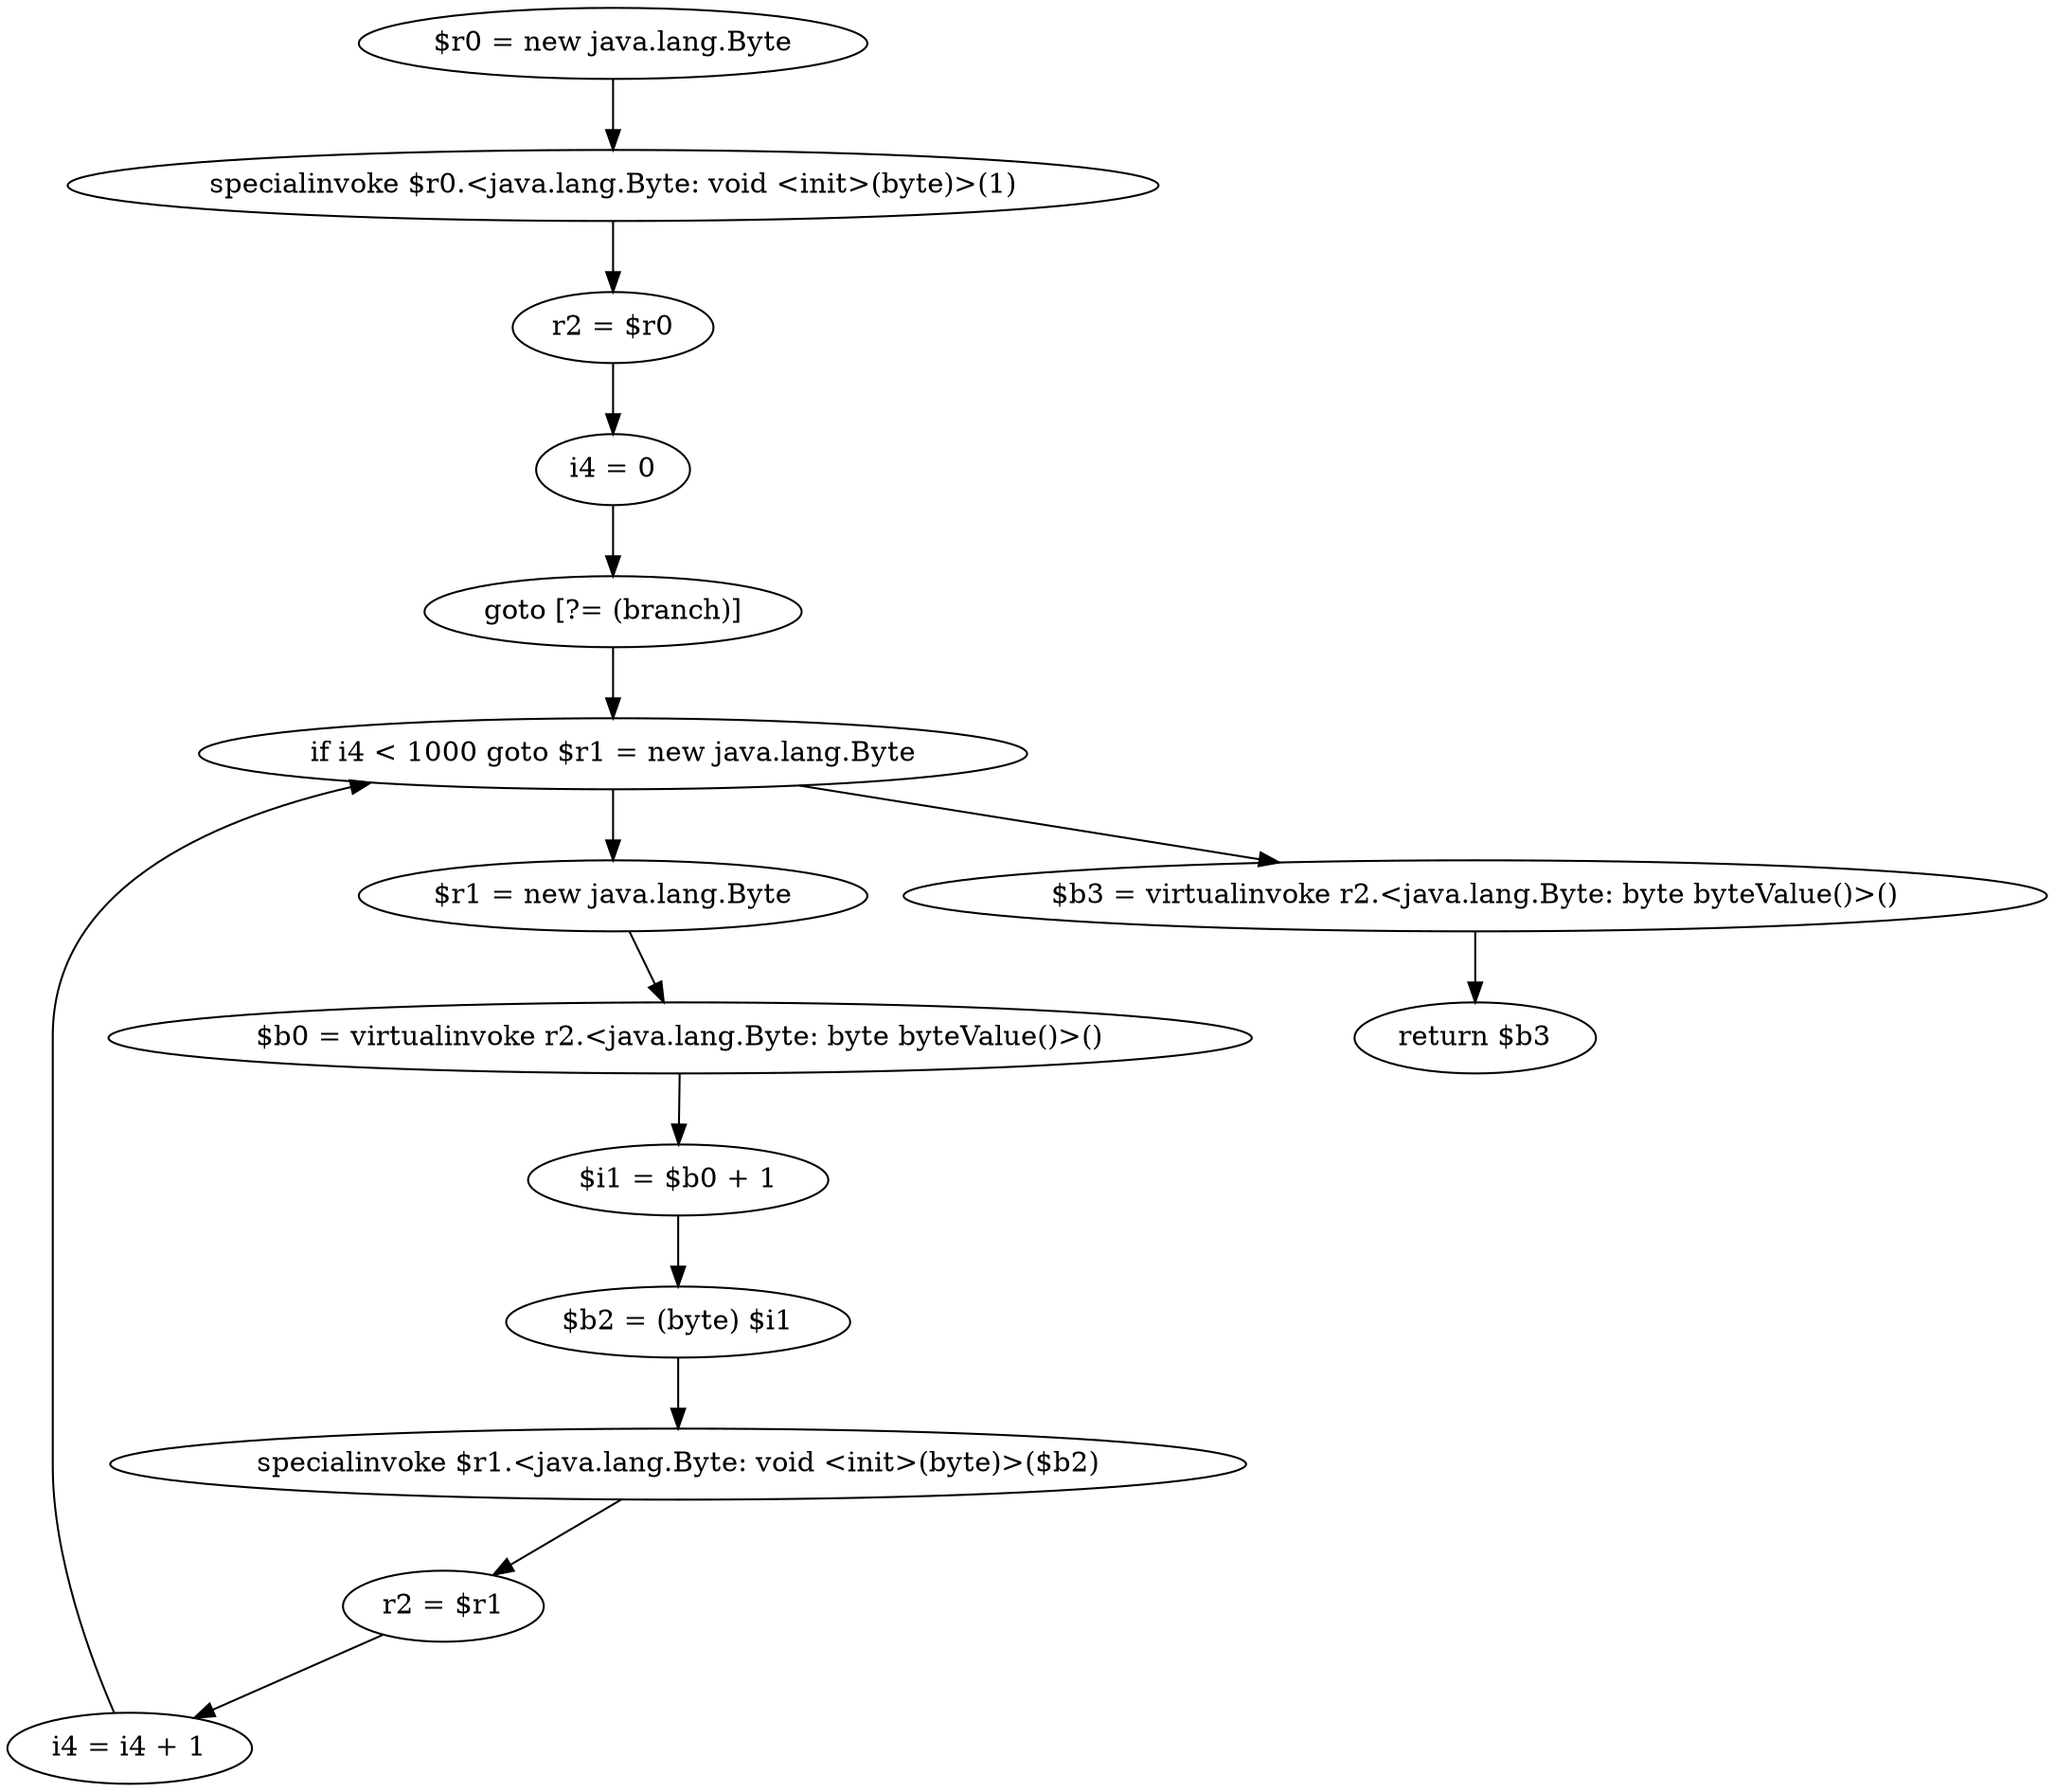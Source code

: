 digraph "unitGraph" {
    "$r0 = new java.lang.Byte"
    "specialinvoke $r0.<java.lang.Byte: void <init>(byte)>(1)"
    "r2 = $r0"
    "i4 = 0"
    "goto [?= (branch)]"
    "$r1 = new java.lang.Byte"
    "$b0 = virtualinvoke r2.<java.lang.Byte: byte byteValue()>()"
    "$i1 = $b0 + 1"
    "$b2 = (byte) $i1"
    "specialinvoke $r1.<java.lang.Byte: void <init>(byte)>($b2)"
    "r2 = $r1"
    "i4 = i4 + 1"
    "if i4 < 1000 goto $r1 = new java.lang.Byte"
    "$b3 = virtualinvoke r2.<java.lang.Byte: byte byteValue()>()"
    "return $b3"
    "$r0 = new java.lang.Byte"->"specialinvoke $r0.<java.lang.Byte: void <init>(byte)>(1)";
    "specialinvoke $r0.<java.lang.Byte: void <init>(byte)>(1)"->"r2 = $r0";
    "r2 = $r0"->"i4 = 0";
    "i4 = 0"->"goto [?= (branch)]";
    "goto [?= (branch)]"->"if i4 < 1000 goto $r1 = new java.lang.Byte";
    "$r1 = new java.lang.Byte"->"$b0 = virtualinvoke r2.<java.lang.Byte: byte byteValue()>()";
    "$b0 = virtualinvoke r2.<java.lang.Byte: byte byteValue()>()"->"$i1 = $b0 + 1";
    "$i1 = $b0 + 1"->"$b2 = (byte) $i1";
    "$b2 = (byte) $i1"->"specialinvoke $r1.<java.lang.Byte: void <init>(byte)>($b2)";
    "specialinvoke $r1.<java.lang.Byte: void <init>(byte)>($b2)"->"r2 = $r1";
    "r2 = $r1"->"i4 = i4 + 1";
    "i4 = i4 + 1"->"if i4 < 1000 goto $r1 = new java.lang.Byte";
    "if i4 < 1000 goto $r1 = new java.lang.Byte"->"$b3 = virtualinvoke r2.<java.lang.Byte: byte byteValue()>()";
    "if i4 < 1000 goto $r1 = new java.lang.Byte"->"$r1 = new java.lang.Byte";
    "$b3 = virtualinvoke r2.<java.lang.Byte: byte byteValue()>()"->"return $b3";
}
